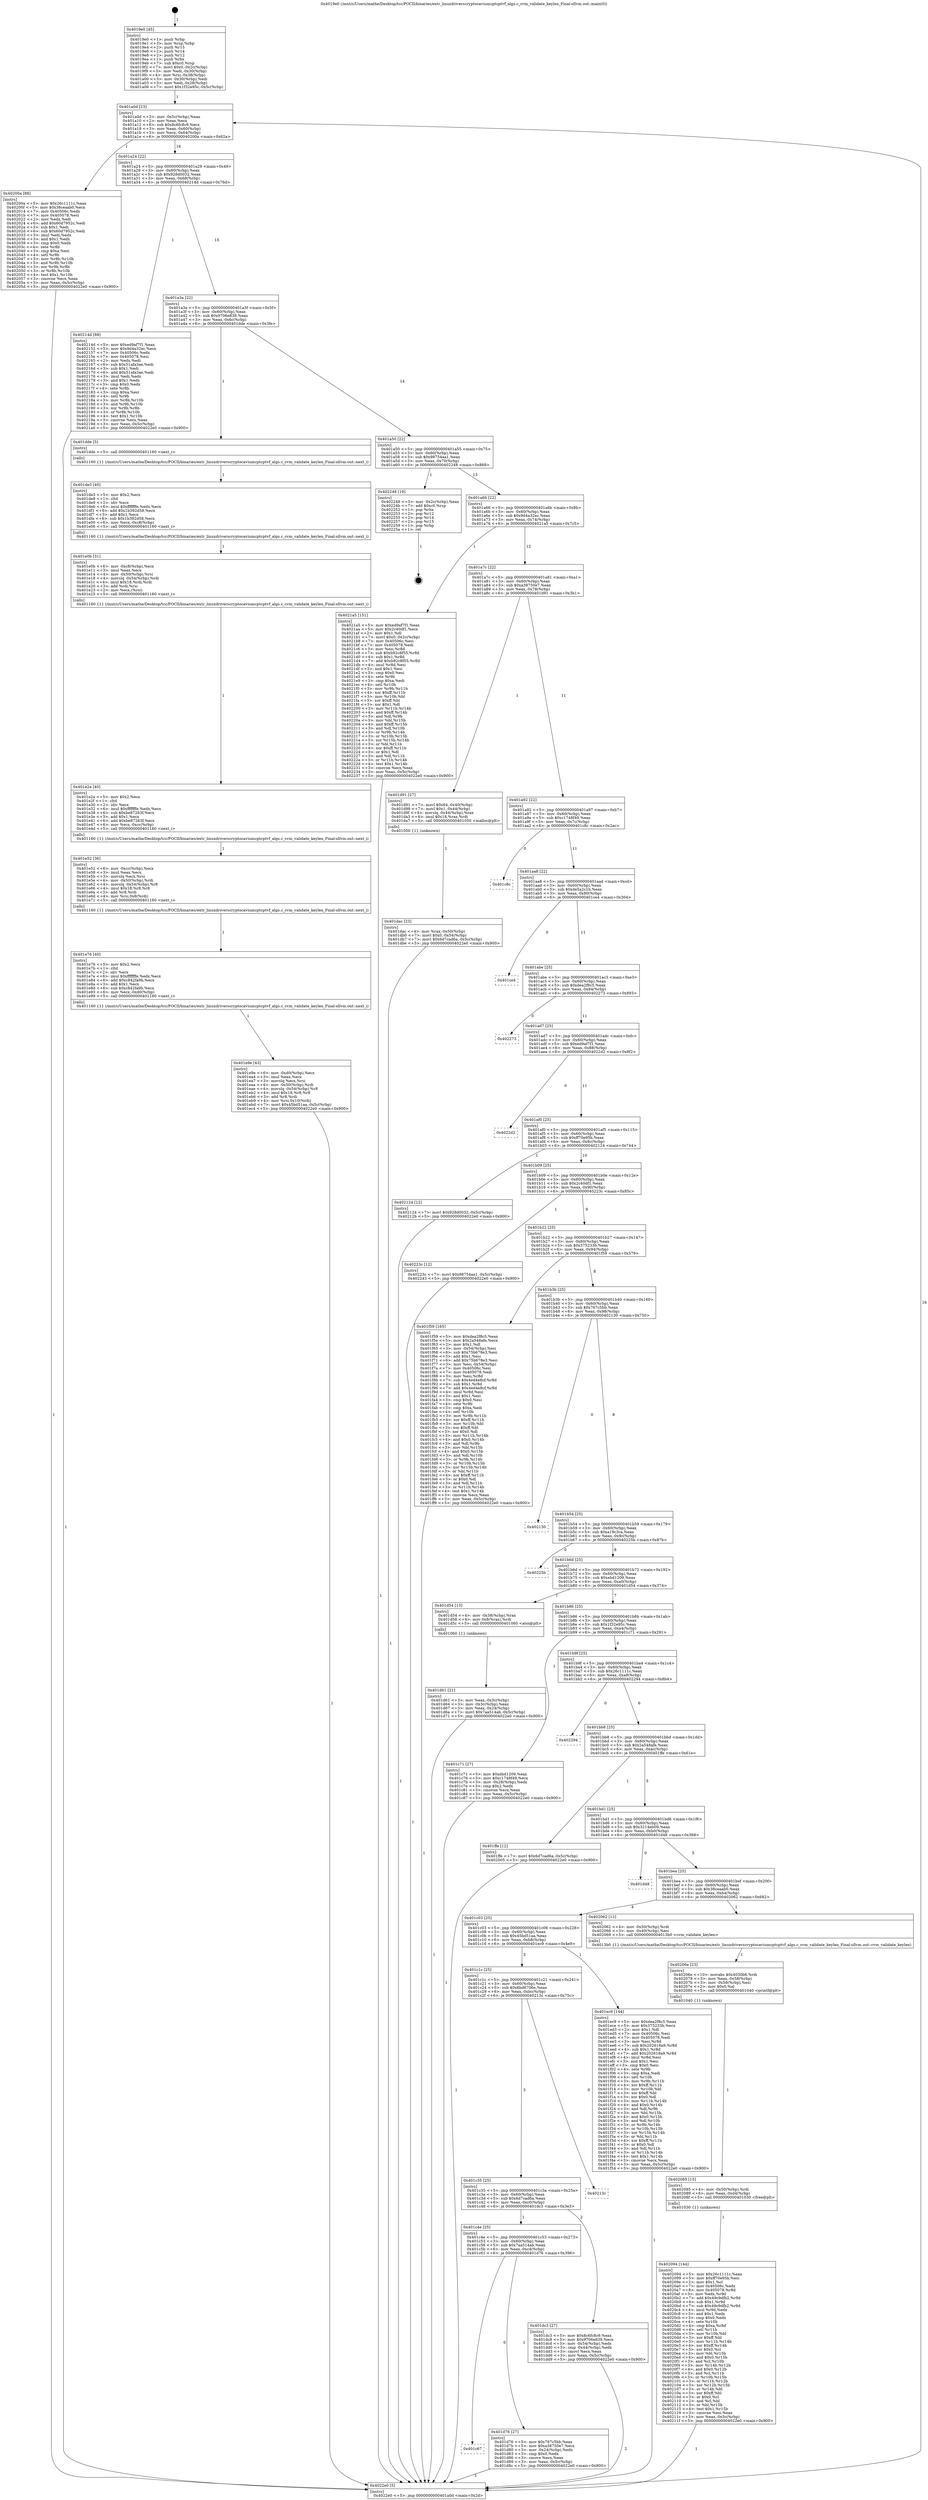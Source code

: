 digraph "0x4019e0" {
  label = "0x4019e0 (/mnt/c/Users/mathe/Desktop/tcc/POCII/binaries/extr_linuxdriverscryptocaviumcptcptvf_algs.c_cvm_validate_keylen_Final-ollvm.out::main(0))"
  labelloc = "t"
  node[shape=record]

  Entry [label="",width=0.3,height=0.3,shape=circle,fillcolor=black,style=filled]
  "0x401a0d" [label="{
     0x401a0d [23]\l
     | [instrs]\l
     &nbsp;&nbsp;0x401a0d \<+3\>: mov -0x5c(%rbp),%eax\l
     &nbsp;&nbsp;0x401a10 \<+2\>: mov %eax,%ecx\l
     &nbsp;&nbsp;0x401a12 \<+6\>: sub $0x8c6fc8c9,%ecx\l
     &nbsp;&nbsp;0x401a18 \<+3\>: mov %eax,-0x60(%rbp)\l
     &nbsp;&nbsp;0x401a1b \<+3\>: mov %ecx,-0x64(%rbp)\l
     &nbsp;&nbsp;0x401a1e \<+6\>: je 000000000040200a \<main+0x62a\>\l
  }"]
  "0x40200a" [label="{
     0x40200a [88]\l
     | [instrs]\l
     &nbsp;&nbsp;0x40200a \<+5\>: mov $0x26c1111c,%eax\l
     &nbsp;&nbsp;0x40200f \<+5\>: mov $0x38ceaab0,%ecx\l
     &nbsp;&nbsp;0x402014 \<+7\>: mov 0x40506c,%edx\l
     &nbsp;&nbsp;0x40201b \<+7\>: mov 0x405078,%esi\l
     &nbsp;&nbsp;0x402022 \<+2\>: mov %edx,%edi\l
     &nbsp;&nbsp;0x402024 \<+6\>: add $0x60d7952c,%edi\l
     &nbsp;&nbsp;0x40202a \<+3\>: sub $0x1,%edi\l
     &nbsp;&nbsp;0x40202d \<+6\>: sub $0x60d7952c,%edi\l
     &nbsp;&nbsp;0x402033 \<+3\>: imul %edi,%edx\l
     &nbsp;&nbsp;0x402036 \<+3\>: and $0x1,%edx\l
     &nbsp;&nbsp;0x402039 \<+3\>: cmp $0x0,%edx\l
     &nbsp;&nbsp;0x40203c \<+4\>: sete %r8b\l
     &nbsp;&nbsp;0x402040 \<+3\>: cmp $0xa,%esi\l
     &nbsp;&nbsp;0x402043 \<+4\>: setl %r9b\l
     &nbsp;&nbsp;0x402047 \<+3\>: mov %r8b,%r10b\l
     &nbsp;&nbsp;0x40204a \<+3\>: and %r9b,%r10b\l
     &nbsp;&nbsp;0x40204d \<+3\>: xor %r9b,%r8b\l
     &nbsp;&nbsp;0x402050 \<+3\>: or %r8b,%r10b\l
     &nbsp;&nbsp;0x402053 \<+4\>: test $0x1,%r10b\l
     &nbsp;&nbsp;0x402057 \<+3\>: cmovne %ecx,%eax\l
     &nbsp;&nbsp;0x40205a \<+3\>: mov %eax,-0x5c(%rbp)\l
     &nbsp;&nbsp;0x40205d \<+5\>: jmp 00000000004022e0 \<main+0x900\>\l
  }"]
  "0x401a24" [label="{
     0x401a24 [22]\l
     | [instrs]\l
     &nbsp;&nbsp;0x401a24 \<+5\>: jmp 0000000000401a29 \<main+0x49\>\l
     &nbsp;&nbsp;0x401a29 \<+3\>: mov -0x60(%rbp),%eax\l
     &nbsp;&nbsp;0x401a2c \<+5\>: sub $0x928d0032,%eax\l
     &nbsp;&nbsp;0x401a31 \<+3\>: mov %eax,-0x68(%rbp)\l
     &nbsp;&nbsp;0x401a34 \<+6\>: je 000000000040214d \<main+0x76d\>\l
  }"]
  Exit [label="",width=0.3,height=0.3,shape=circle,fillcolor=black,style=filled,peripheries=2]
  "0x40214d" [label="{
     0x40214d [88]\l
     | [instrs]\l
     &nbsp;&nbsp;0x40214d \<+5\>: mov $0xed9af7f1,%eax\l
     &nbsp;&nbsp;0x402152 \<+5\>: mov $0x9d4a32ec,%ecx\l
     &nbsp;&nbsp;0x402157 \<+7\>: mov 0x40506c,%edx\l
     &nbsp;&nbsp;0x40215e \<+7\>: mov 0x405078,%esi\l
     &nbsp;&nbsp;0x402165 \<+2\>: mov %edx,%edi\l
     &nbsp;&nbsp;0x402167 \<+6\>: sub $0x51afa3ae,%edi\l
     &nbsp;&nbsp;0x40216d \<+3\>: sub $0x1,%edi\l
     &nbsp;&nbsp;0x402170 \<+6\>: add $0x51afa3ae,%edi\l
     &nbsp;&nbsp;0x402176 \<+3\>: imul %edi,%edx\l
     &nbsp;&nbsp;0x402179 \<+3\>: and $0x1,%edx\l
     &nbsp;&nbsp;0x40217c \<+3\>: cmp $0x0,%edx\l
     &nbsp;&nbsp;0x40217f \<+4\>: sete %r8b\l
     &nbsp;&nbsp;0x402183 \<+3\>: cmp $0xa,%esi\l
     &nbsp;&nbsp;0x402186 \<+4\>: setl %r9b\l
     &nbsp;&nbsp;0x40218a \<+3\>: mov %r8b,%r10b\l
     &nbsp;&nbsp;0x40218d \<+3\>: and %r9b,%r10b\l
     &nbsp;&nbsp;0x402190 \<+3\>: xor %r9b,%r8b\l
     &nbsp;&nbsp;0x402193 \<+3\>: or %r8b,%r10b\l
     &nbsp;&nbsp;0x402196 \<+4\>: test $0x1,%r10b\l
     &nbsp;&nbsp;0x40219a \<+3\>: cmovne %ecx,%eax\l
     &nbsp;&nbsp;0x40219d \<+3\>: mov %eax,-0x5c(%rbp)\l
     &nbsp;&nbsp;0x4021a0 \<+5\>: jmp 00000000004022e0 \<main+0x900\>\l
  }"]
  "0x401a3a" [label="{
     0x401a3a [22]\l
     | [instrs]\l
     &nbsp;&nbsp;0x401a3a \<+5\>: jmp 0000000000401a3f \<main+0x5f\>\l
     &nbsp;&nbsp;0x401a3f \<+3\>: mov -0x60(%rbp),%eax\l
     &nbsp;&nbsp;0x401a42 \<+5\>: sub $0x9706e839,%eax\l
     &nbsp;&nbsp;0x401a47 \<+3\>: mov %eax,-0x6c(%rbp)\l
     &nbsp;&nbsp;0x401a4a \<+6\>: je 0000000000401dde \<main+0x3fe\>\l
  }"]
  "0x402094" [label="{
     0x402094 [144]\l
     | [instrs]\l
     &nbsp;&nbsp;0x402094 \<+5\>: mov $0x26c1111c,%eax\l
     &nbsp;&nbsp;0x402099 \<+5\>: mov $0xff70e95b,%esi\l
     &nbsp;&nbsp;0x40209e \<+2\>: mov $0x1,%cl\l
     &nbsp;&nbsp;0x4020a0 \<+7\>: mov 0x40506c,%edx\l
     &nbsp;&nbsp;0x4020a7 \<+8\>: mov 0x405078,%r8d\l
     &nbsp;&nbsp;0x4020af \<+3\>: mov %edx,%r9d\l
     &nbsp;&nbsp;0x4020b2 \<+7\>: add $0x49c9dfb2,%r9d\l
     &nbsp;&nbsp;0x4020b9 \<+4\>: sub $0x1,%r9d\l
     &nbsp;&nbsp;0x4020bd \<+7\>: sub $0x49c9dfb2,%r9d\l
     &nbsp;&nbsp;0x4020c4 \<+4\>: imul %r9d,%edx\l
     &nbsp;&nbsp;0x4020c8 \<+3\>: and $0x1,%edx\l
     &nbsp;&nbsp;0x4020cb \<+3\>: cmp $0x0,%edx\l
     &nbsp;&nbsp;0x4020ce \<+4\>: sete %r10b\l
     &nbsp;&nbsp;0x4020d2 \<+4\>: cmp $0xa,%r8d\l
     &nbsp;&nbsp;0x4020d6 \<+4\>: setl %r11b\l
     &nbsp;&nbsp;0x4020da \<+3\>: mov %r10b,%bl\l
     &nbsp;&nbsp;0x4020dd \<+3\>: xor $0xff,%bl\l
     &nbsp;&nbsp;0x4020e0 \<+3\>: mov %r11b,%r14b\l
     &nbsp;&nbsp;0x4020e3 \<+4\>: xor $0xff,%r14b\l
     &nbsp;&nbsp;0x4020e7 \<+3\>: xor $0x0,%cl\l
     &nbsp;&nbsp;0x4020ea \<+3\>: mov %bl,%r15b\l
     &nbsp;&nbsp;0x4020ed \<+4\>: and $0x0,%r15b\l
     &nbsp;&nbsp;0x4020f1 \<+3\>: and %cl,%r10b\l
     &nbsp;&nbsp;0x4020f4 \<+3\>: mov %r14b,%r12b\l
     &nbsp;&nbsp;0x4020f7 \<+4\>: and $0x0,%r12b\l
     &nbsp;&nbsp;0x4020fb \<+3\>: and %cl,%r11b\l
     &nbsp;&nbsp;0x4020fe \<+3\>: or %r10b,%r15b\l
     &nbsp;&nbsp;0x402101 \<+3\>: or %r11b,%r12b\l
     &nbsp;&nbsp;0x402104 \<+3\>: xor %r12b,%r15b\l
     &nbsp;&nbsp;0x402107 \<+3\>: or %r14b,%bl\l
     &nbsp;&nbsp;0x40210a \<+3\>: xor $0xff,%bl\l
     &nbsp;&nbsp;0x40210d \<+3\>: or $0x0,%cl\l
     &nbsp;&nbsp;0x402110 \<+2\>: and %cl,%bl\l
     &nbsp;&nbsp;0x402112 \<+3\>: or %bl,%r15b\l
     &nbsp;&nbsp;0x402115 \<+4\>: test $0x1,%r15b\l
     &nbsp;&nbsp;0x402119 \<+3\>: cmovne %esi,%eax\l
     &nbsp;&nbsp;0x40211c \<+3\>: mov %eax,-0x5c(%rbp)\l
     &nbsp;&nbsp;0x40211f \<+5\>: jmp 00000000004022e0 \<main+0x900\>\l
  }"]
  "0x401dde" [label="{
     0x401dde [5]\l
     | [instrs]\l
     &nbsp;&nbsp;0x401dde \<+5\>: call 0000000000401160 \<next_i\>\l
     | [calls]\l
     &nbsp;&nbsp;0x401160 \{1\} (/mnt/c/Users/mathe/Desktop/tcc/POCII/binaries/extr_linuxdriverscryptocaviumcptcptvf_algs.c_cvm_validate_keylen_Final-ollvm.out::next_i)\l
  }"]
  "0x401a50" [label="{
     0x401a50 [22]\l
     | [instrs]\l
     &nbsp;&nbsp;0x401a50 \<+5\>: jmp 0000000000401a55 \<main+0x75\>\l
     &nbsp;&nbsp;0x401a55 \<+3\>: mov -0x60(%rbp),%eax\l
     &nbsp;&nbsp;0x401a58 \<+5\>: sub $0x98754aa1,%eax\l
     &nbsp;&nbsp;0x401a5d \<+3\>: mov %eax,-0x70(%rbp)\l
     &nbsp;&nbsp;0x401a60 \<+6\>: je 0000000000402248 \<main+0x868\>\l
  }"]
  "0x402085" [label="{
     0x402085 [15]\l
     | [instrs]\l
     &nbsp;&nbsp;0x402085 \<+4\>: mov -0x50(%rbp),%rdi\l
     &nbsp;&nbsp;0x402089 \<+6\>: mov %eax,-0xd4(%rbp)\l
     &nbsp;&nbsp;0x40208f \<+5\>: call 0000000000401030 \<free@plt\>\l
     | [calls]\l
     &nbsp;&nbsp;0x401030 \{1\} (unknown)\l
  }"]
  "0x402248" [label="{
     0x402248 [19]\l
     | [instrs]\l
     &nbsp;&nbsp;0x402248 \<+3\>: mov -0x2c(%rbp),%eax\l
     &nbsp;&nbsp;0x40224b \<+7\>: add $0xc0,%rsp\l
     &nbsp;&nbsp;0x402252 \<+1\>: pop %rbx\l
     &nbsp;&nbsp;0x402253 \<+2\>: pop %r12\l
     &nbsp;&nbsp;0x402255 \<+2\>: pop %r14\l
     &nbsp;&nbsp;0x402257 \<+2\>: pop %r15\l
     &nbsp;&nbsp;0x402259 \<+1\>: pop %rbp\l
     &nbsp;&nbsp;0x40225a \<+1\>: ret\l
  }"]
  "0x401a66" [label="{
     0x401a66 [22]\l
     | [instrs]\l
     &nbsp;&nbsp;0x401a66 \<+5\>: jmp 0000000000401a6b \<main+0x8b\>\l
     &nbsp;&nbsp;0x401a6b \<+3\>: mov -0x60(%rbp),%eax\l
     &nbsp;&nbsp;0x401a6e \<+5\>: sub $0x9d4a32ec,%eax\l
     &nbsp;&nbsp;0x401a73 \<+3\>: mov %eax,-0x74(%rbp)\l
     &nbsp;&nbsp;0x401a76 \<+6\>: je 00000000004021a5 \<main+0x7c5\>\l
  }"]
  "0x40206e" [label="{
     0x40206e [23]\l
     | [instrs]\l
     &nbsp;&nbsp;0x40206e \<+10\>: movabs $0x4030b6,%rdi\l
     &nbsp;&nbsp;0x402078 \<+3\>: mov %eax,-0x58(%rbp)\l
     &nbsp;&nbsp;0x40207b \<+3\>: mov -0x58(%rbp),%esi\l
     &nbsp;&nbsp;0x40207e \<+2\>: mov $0x0,%al\l
     &nbsp;&nbsp;0x402080 \<+5\>: call 0000000000401040 \<printf@plt\>\l
     | [calls]\l
     &nbsp;&nbsp;0x401040 \{1\} (unknown)\l
  }"]
  "0x4021a5" [label="{
     0x4021a5 [151]\l
     | [instrs]\l
     &nbsp;&nbsp;0x4021a5 \<+5\>: mov $0xed9af7f1,%eax\l
     &nbsp;&nbsp;0x4021aa \<+5\>: mov $0x2c40df1,%ecx\l
     &nbsp;&nbsp;0x4021af \<+2\>: mov $0x1,%dl\l
     &nbsp;&nbsp;0x4021b1 \<+7\>: movl $0x0,-0x2c(%rbp)\l
     &nbsp;&nbsp;0x4021b8 \<+7\>: mov 0x40506c,%esi\l
     &nbsp;&nbsp;0x4021bf \<+7\>: mov 0x405078,%edi\l
     &nbsp;&nbsp;0x4021c6 \<+3\>: mov %esi,%r8d\l
     &nbsp;&nbsp;0x4021c9 \<+7\>: sub $0xb92c8f55,%r8d\l
     &nbsp;&nbsp;0x4021d0 \<+4\>: sub $0x1,%r8d\l
     &nbsp;&nbsp;0x4021d4 \<+7\>: add $0xb92c8f55,%r8d\l
     &nbsp;&nbsp;0x4021db \<+4\>: imul %r8d,%esi\l
     &nbsp;&nbsp;0x4021df \<+3\>: and $0x1,%esi\l
     &nbsp;&nbsp;0x4021e2 \<+3\>: cmp $0x0,%esi\l
     &nbsp;&nbsp;0x4021e5 \<+4\>: sete %r9b\l
     &nbsp;&nbsp;0x4021e9 \<+3\>: cmp $0xa,%edi\l
     &nbsp;&nbsp;0x4021ec \<+4\>: setl %r10b\l
     &nbsp;&nbsp;0x4021f0 \<+3\>: mov %r9b,%r11b\l
     &nbsp;&nbsp;0x4021f3 \<+4\>: xor $0xff,%r11b\l
     &nbsp;&nbsp;0x4021f7 \<+3\>: mov %r10b,%bl\l
     &nbsp;&nbsp;0x4021fa \<+3\>: xor $0xff,%bl\l
     &nbsp;&nbsp;0x4021fd \<+3\>: xor $0x1,%dl\l
     &nbsp;&nbsp;0x402200 \<+3\>: mov %r11b,%r14b\l
     &nbsp;&nbsp;0x402203 \<+4\>: and $0xff,%r14b\l
     &nbsp;&nbsp;0x402207 \<+3\>: and %dl,%r9b\l
     &nbsp;&nbsp;0x40220a \<+3\>: mov %bl,%r15b\l
     &nbsp;&nbsp;0x40220d \<+4\>: and $0xff,%r15b\l
     &nbsp;&nbsp;0x402211 \<+3\>: and %dl,%r10b\l
     &nbsp;&nbsp;0x402214 \<+3\>: or %r9b,%r14b\l
     &nbsp;&nbsp;0x402217 \<+3\>: or %r10b,%r15b\l
     &nbsp;&nbsp;0x40221a \<+3\>: xor %r15b,%r14b\l
     &nbsp;&nbsp;0x40221d \<+3\>: or %bl,%r11b\l
     &nbsp;&nbsp;0x402220 \<+4\>: xor $0xff,%r11b\l
     &nbsp;&nbsp;0x402224 \<+3\>: or $0x1,%dl\l
     &nbsp;&nbsp;0x402227 \<+3\>: and %dl,%r11b\l
     &nbsp;&nbsp;0x40222a \<+3\>: or %r11b,%r14b\l
     &nbsp;&nbsp;0x40222d \<+4\>: test $0x1,%r14b\l
     &nbsp;&nbsp;0x402231 \<+3\>: cmovne %ecx,%eax\l
     &nbsp;&nbsp;0x402234 \<+3\>: mov %eax,-0x5c(%rbp)\l
     &nbsp;&nbsp;0x402237 \<+5\>: jmp 00000000004022e0 \<main+0x900\>\l
  }"]
  "0x401a7c" [label="{
     0x401a7c [22]\l
     | [instrs]\l
     &nbsp;&nbsp;0x401a7c \<+5\>: jmp 0000000000401a81 \<main+0xa1\>\l
     &nbsp;&nbsp;0x401a81 \<+3\>: mov -0x60(%rbp),%eax\l
     &nbsp;&nbsp;0x401a84 \<+5\>: sub $0xa38750e7,%eax\l
     &nbsp;&nbsp;0x401a89 \<+3\>: mov %eax,-0x78(%rbp)\l
     &nbsp;&nbsp;0x401a8c \<+6\>: je 0000000000401d91 \<main+0x3b1\>\l
  }"]
  "0x401e9e" [label="{
     0x401e9e [43]\l
     | [instrs]\l
     &nbsp;&nbsp;0x401e9e \<+6\>: mov -0xd0(%rbp),%ecx\l
     &nbsp;&nbsp;0x401ea4 \<+3\>: imul %eax,%ecx\l
     &nbsp;&nbsp;0x401ea7 \<+3\>: movslq %ecx,%rsi\l
     &nbsp;&nbsp;0x401eaa \<+4\>: mov -0x50(%rbp),%rdi\l
     &nbsp;&nbsp;0x401eae \<+4\>: movslq -0x54(%rbp),%r8\l
     &nbsp;&nbsp;0x401eb2 \<+4\>: imul $0x18,%r8,%r8\l
     &nbsp;&nbsp;0x401eb6 \<+3\>: add %r8,%rdi\l
     &nbsp;&nbsp;0x401eb9 \<+4\>: mov %rsi,0x10(%rdi)\l
     &nbsp;&nbsp;0x401ebd \<+7\>: movl $0x45bd51aa,-0x5c(%rbp)\l
     &nbsp;&nbsp;0x401ec4 \<+5\>: jmp 00000000004022e0 \<main+0x900\>\l
  }"]
  "0x401d91" [label="{
     0x401d91 [27]\l
     | [instrs]\l
     &nbsp;&nbsp;0x401d91 \<+7\>: movl $0x64,-0x40(%rbp)\l
     &nbsp;&nbsp;0x401d98 \<+7\>: movl $0x1,-0x44(%rbp)\l
     &nbsp;&nbsp;0x401d9f \<+4\>: movslq -0x44(%rbp),%rax\l
     &nbsp;&nbsp;0x401da3 \<+4\>: imul $0x18,%rax,%rdi\l
     &nbsp;&nbsp;0x401da7 \<+5\>: call 0000000000401050 \<malloc@plt\>\l
     | [calls]\l
     &nbsp;&nbsp;0x401050 \{1\} (unknown)\l
  }"]
  "0x401a92" [label="{
     0x401a92 [22]\l
     | [instrs]\l
     &nbsp;&nbsp;0x401a92 \<+5\>: jmp 0000000000401a97 \<main+0xb7\>\l
     &nbsp;&nbsp;0x401a97 \<+3\>: mov -0x60(%rbp),%eax\l
     &nbsp;&nbsp;0x401a9a \<+5\>: sub $0xc1748f49,%eax\l
     &nbsp;&nbsp;0x401a9f \<+3\>: mov %eax,-0x7c(%rbp)\l
     &nbsp;&nbsp;0x401aa2 \<+6\>: je 0000000000401c8c \<main+0x2ac\>\l
  }"]
  "0x401e76" [label="{
     0x401e76 [40]\l
     | [instrs]\l
     &nbsp;&nbsp;0x401e76 \<+5\>: mov $0x2,%ecx\l
     &nbsp;&nbsp;0x401e7b \<+1\>: cltd\l
     &nbsp;&nbsp;0x401e7c \<+2\>: idiv %ecx\l
     &nbsp;&nbsp;0x401e7e \<+6\>: imul $0xfffffffe,%edx,%ecx\l
     &nbsp;&nbsp;0x401e84 \<+6\>: add $0xc842fa9b,%ecx\l
     &nbsp;&nbsp;0x401e8a \<+3\>: add $0x1,%ecx\l
     &nbsp;&nbsp;0x401e8d \<+6\>: sub $0xc842fa9b,%ecx\l
     &nbsp;&nbsp;0x401e93 \<+6\>: mov %ecx,-0xd0(%rbp)\l
     &nbsp;&nbsp;0x401e99 \<+5\>: call 0000000000401160 \<next_i\>\l
     | [calls]\l
     &nbsp;&nbsp;0x401160 \{1\} (/mnt/c/Users/mathe/Desktop/tcc/POCII/binaries/extr_linuxdriverscryptocaviumcptcptvf_algs.c_cvm_validate_keylen_Final-ollvm.out::next_i)\l
  }"]
  "0x401c8c" [label="{
     0x401c8c\l
  }", style=dashed]
  "0x401aa8" [label="{
     0x401aa8 [22]\l
     | [instrs]\l
     &nbsp;&nbsp;0x401aa8 \<+5\>: jmp 0000000000401aad \<main+0xcd\>\l
     &nbsp;&nbsp;0x401aad \<+3\>: mov -0x60(%rbp),%eax\l
     &nbsp;&nbsp;0x401ab0 \<+5\>: sub $0xde5a2c1b,%eax\l
     &nbsp;&nbsp;0x401ab5 \<+3\>: mov %eax,-0x80(%rbp)\l
     &nbsp;&nbsp;0x401ab8 \<+6\>: je 0000000000401ce4 \<main+0x304\>\l
  }"]
  "0x401e52" [label="{
     0x401e52 [36]\l
     | [instrs]\l
     &nbsp;&nbsp;0x401e52 \<+6\>: mov -0xcc(%rbp),%ecx\l
     &nbsp;&nbsp;0x401e58 \<+3\>: imul %eax,%ecx\l
     &nbsp;&nbsp;0x401e5b \<+3\>: movslq %ecx,%rsi\l
     &nbsp;&nbsp;0x401e5e \<+4\>: mov -0x50(%rbp),%rdi\l
     &nbsp;&nbsp;0x401e62 \<+4\>: movslq -0x54(%rbp),%r8\l
     &nbsp;&nbsp;0x401e66 \<+4\>: imul $0x18,%r8,%r8\l
     &nbsp;&nbsp;0x401e6a \<+3\>: add %r8,%rdi\l
     &nbsp;&nbsp;0x401e6d \<+4\>: mov %rsi,0x8(%rdi)\l
     &nbsp;&nbsp;0x401e71 \<+5\>: call 0000000000401160 \<next_i\>\l
     | [calls]\l
     &nbsp;&nbsp;0x401160 \{1\} (/mnt/c/Users/mathe/Desktop/tcc/POCII/binaries/extr_linuxdriverscryptocaviumcptcptvf_algs.c_cvm_validate_keylen_Final-ollvm.out::next_i)\l
  }"]
  "0x401ce4" [label="{
     0x401ce4\l
  }", style=dashed]
  "0x401abe" [label="{
     0x401abe [25]\l
     | [instrs]\l
     &nbsp;&nbsp;0x401abe \<+5\>: jmp 0000000000401ac3 \<main+0xe3\>\l
     &nbsp;&nbsp;0x401ac3 \<+3\>: mov -0x60(%rbp),%eax\l
     &nbsp;&nbsp;0x401ac6 \<+5\>: sub $0xdea2f8c5,%eax\l
     &nbsp;&nbsp;0x401acb \<+6\>: mov %eax,-0x84(%rbp)\l
     &nbsp;&nbsp;0x401ad1 \<+6\>: je 0000000000402273 \<main+0x893\>\l
  }"]
  "0x401e2a" [label="{
     0x401e2a [40]\l
     | [instrs]\l
     &nbsp;&nbsp;0x401e2a \<+5\>: mov $0x2,%ecx\l
     &nbsp;&nbsp;0x401e2f \<+1\>: cltd\l
     &nbsp;&nbsp;0x401e30 \<+2\>: idiv %ecx\l
     &nbsp;&nbsp;0x401e32 \<+6\>: imul $0xfffffffe,%edx,%ecx\l
     &nbsp;&nbsp;0x401e38 \<+6\>: sub $0xbe87263f,%ecx\l
     &nbsp;&nbsp;0x401e3e \<+3\>: add $0x1,%ecx\l
     &nbsp;&nbsp;0x401e41 \<+6\>: add $0xbe87263f,%ecx\l
     &nbsp;&nbsp;0x401e47 \<+6\>: mov %ecx,-0xcc(%rbp)\l
     &nbsp;&nbsp;0x401e4d \<+5\>: call 0000000000401160 \<next_i\>\l
     | [calls]\l
     &nbsp;&nbsp;0x401160 \{1\} (/mnt/c/Users/mathe/Desktop/tcc/POCII/binaries/extr_linuxdriverscryptocaviumcptcptvf_algs.c_cvm_validate_keylen_Final-ollvm.out::next_i)\l
  }"]
  "0x402273" [label="{
     0x402273\l
  }", style=dashed]
  "0x401ad7" [label="{
     0x401ad7 [25]\l
     | [instrs]\l
     &nbsp;&nbsp;0x401ad7 \<+5\>: jmp 0000000000401adc \<main+0xfc\>\l
     &nbsp;&nbsp;0x401adc \<+3\>: mov -0x60(%rbp),%eax\l
     &nbsp;&nbsp;0x401adf \<+5\>: sub $0xed9af7f1,%eax\l
     &nbsp;&nbsp;0x401ae4 \<+6\>: mov %eax,-0x88(%rbp)\l
     &nbsp;&nbsp;0x401aea \<+6\>: je 00000000004022d2 \<main+0x8f2\>\l
  }"]
  "0x401e0b" [label="{
     0x401e0b [31]\l
     | [instrs]\l
     &nbsp;&nbsp;0x401e0b \<+6\>: mov -0xc8(%rbp),%ecx\l
     &nbsp;&nbsp;0x401e11 \<+3\>: imul %eax,%ecx\l
     &nbsp;&nbsp;0x401e14 \<+4\>: mov -0x50(%rbp),%rsi\l
     &nbsp;&nbsp;0x401e18 \<+4\>: movslq -0x54(%rbp),%rdi\l
     &nbsp;&nbsp;0x401e1c \<+4\>: imul $0x18,%rdi,%rdi\l
     &nbsp;&nbsp;0x401e20 \<+3\>: add %rdi,%rsi\l
     &nbsp;&nbsp;0x401e23 \<+2\>: mov %ecx,(%rsi)\l
     &nbsp;&nbsp;0x401e25 \<+5\>: call 0000000000401160 \<next_i\>\l
     | [calls]\l
     &nbsp;&nbsp;0x401160 \{1\} (/mnt/c/Users/mathe/Desktop/tcc/POCII/binaries/extr_linuxdriverscryptocaviumcptcptvf_algs.c_cvm_validate_keylen_Final-ollvm.out::next_i)\l
  }"]
  "0x4022d2" [label="{
     0x4022d2\l
  }", style=dashed]
  "0x401af0" [label="{
     0x401af0 [25]\l
     | [instrs]\l
     &nbsp;&nbsp;0x401af0 \<+5\>: jmp 0000000000401af5 \<main+0x115\>\l
     &nbsp;&nbsp;0x401af5 \<+3\>: mov -0x60(%rbp),%eax\l
     &nbsp;&nbsp;0x401af8 \<+5\>: sub $0xff70e95b,%eax\l
     &nbsp;&nbsp;0x401afd \<+6\>: mov %eax,-0x8c(%rbp)\l
     &nbsp;&nbsp;0x401b03 \<+6\>: je 0000000000402124 \<main+0x744\>\l
  }"]
  "0x401de3" [label="{
     0x401de3 [40]\l
     | [instrs]\l
     &nbsp;&nbsp;0x401de3 \<+5\>: mov $0x2,%ecx\l
     &nbsp;&nbsp;0x401de8 \<+1\>: cltd\l
     &nbsp;&nbsp;0x401de9 \<+2\>: idiv %ecx\l
     &nbsp;&nbsp;0x401deb \<+6\>: imul $0xfffffffe,%edx,%ecx\l
     &nbsp;&nbsp;0x401df1 \<+6\>: add $0x1b392d58,%ecx\l
     &nbsp;&nbsp;0x401df7 \<+3\>: add $0x1,%ecx\l
     &nbsp;&nbsp;0x401dfa \<+6\>: sub $0x1b392d58,%ecx\l
     &nbsp;&nbsp;0x401e00 \<+6\>: mov %ecx,-0xc8(%rbp)\l
     &nbsp;&nbsp;0x401e06 \<+5\>: call 0000000000401160 \<next_i\>\l
     | [calls]\l
     &nbsp;&nbsp;0x401160 \{1\} (/mnt/c/Users/mathe/Desktop/tcc/POCII/binaries/extr_linuxdriverscryptocaviumcptcptvf_algs.c_cvm_validate_keylen_Final-ollvm.out::next_i)\l
  }"]
  "0x402124" [label="{
     0x402124 [12]\l
     | [instrs]\l
     &nbsp;&nbsp;0x402124 \<+7\>: movl $0x928d0032,-0x5c(%rbp)\l
     &nbsp;&nbsp;0x40212b \<+5\>: jmp 00000000004022e0 \<main+0x900\>\l
  }"]
  "0x401b09" [label="{
     0x401b09 [25]\l
     | [instrs]\l
     &nbsp;&nbsp;0x401b09 \<+5\>: jmp 0000000000401b0e \<main+0x12e\>\l
     &nbsp;&nbsp;0x401b0e \<+3\>: mov -0x60(%rbp),%eax\l
     &nbsp;&nbsp;0x401b11 \<+5\>: sub $0x2c40df1,%eax\l
     &nbsp;&nbsp;0x401b16 \<+6\>: mov %eax,-0x90(%rbp)\l
     &nbsp;&nbsp;0x401b1c \<+6\>: je 000000000040223c \<main+0x85c\>\l
  }"]
  "0x401dac" [label="{
     0x401dac [23]\l
     | [instrs]\l
     &nbsp;&nbsp;0x401dac \<+4\>: mov %rax,-0x50(%rbp)\l
     &nbsp;&nbsp;0x401db0 \<+7\>: movl $0x0,-0x54(%rbp)\l
     &nbsp;&nbsp;0x401db7 \<+7\>: movl $0x6d7cad6a,-0x5c(%rbp)\l
     &nbsp;&nbsp;0x401dbe \<+5\>: jmp 00000000004022e0 \<main+0x900\>\l
  }"]
  "0x40223c" [label="{
     0x40223c [12]\l
     | [instrs]\l
     &nbsp;&nbsp;0x40223c \<+7\>: movl $0x98754aa1,-0x5c(%rbp)\l
     &nbsp;&nbsp;0x402243 \<+5\>: jmp 00000000004022e0 \<main+0x900\>\l
  }"]
  "0x401b22" [label="{
     0x401b22 [25]\l
     | [instrs]\l
     &nbsp;&nbsp;0x401b22 \<+5\>: jmp 0000000000401b27 \<main+0x147\>\l
     &nbsp;&nbsp;0x401b27 \<+3\>: mov -0x60(%rbp),%eax\l
     &nbsp;&nbsp;0x401b2a \<+5\>: sub $0x375233b,%eax\l
     &nbsp;&nbsp;0x401b2f \<+6\>: mov %eax,-0x94(%rbp)\l
     &nbsp;&nbsp;0x401b35 \<+6\>: je 0000000000401f59 \<main+0x579\>\l
  }"]
  "0x401c67" [label="{
     0x401c67\l
  }", style=dashed]
  "0x401f59" [label="{
     0x401f59 [165]\l
     | [instrs]\l
     &nbsp;&nbsp;0x401f59 \<+5\>: mov $0xdea2f8c5,%eax\l
     &nbsp;&nbsp;0x401f5e \<+5\>: mov $0x2a548afe,%ecx\l
     &nbsp;&nbsp;0x401f63 \<+2\>: mov $0x1,%dl\l
     &nbsp;&nbsp;0x401f65 \<+3\>: mov -0x54(%rbp),%esi\l
     &nbsp;&nbsp;0x401f68 \<+6\>: sub $0x75b678e3,%esi\l
     &nbsp;&nbsp;0x401f6e \<+3\>: add $0x1,%esi\l
     &nbsp;&nbsp;0x401f71 \<+6\>: add $0x75b678e3,%esi\l
     &nbsp;&nbsp;0x401f77 \<+3\>: mov %esi,-0x54(%rbp)\l
     &nbsp;&nbsp;0x401f7a \<+7\>: mov 0x40506c,%esi\l
     &nbsp;&nbsp;0x401f81 \<+7\>: mov 0x405078,%edi\l
     &nbsp;&nbsp;0x401f88 \<+3\>: mov %esi,%r8d\l
     &nbsp;&nbsp;0x401f8b \<+7\>: sub $0x4ed4e8cf,%r8d\l
     &nbsp;&nbsp;0x401f92 \<+4\>: sub $0x1,%r8d\l
     &nbsp;&nbsp;0x401f96 \<+7\>: add $0x4ed4e8cf,%r8d\l
     &nbsp;&nbsp;0x401f9d \<+4\>: imul %r8d,%esi\l
     &nbsp;&nbsp;0x401fa1 \<+3\>: and $0x1,%esi\l
     &nbsp;&nbsp;0x401fa4 \<+3\>: cmp $0x0,%esi\l
     &nbsp;&nbsp;0x401fa7 \<+4\>: sete %r9b\l
     &nbsp;&nbsp;0x401fab \<+3\>: cmp $0xa,%edi\l
     &nbsp;&nbsp;0x401fae \<+4\>: setl %r10b\l
     &nbsp;&nbsp;0x401fb2 \<+3\>: mov %r9b,%r11b\l
     &nbsp;&nbsp;0x401fb5 \<+4\>: xor $0xff,%r11b\l
     &nbsp;&nbsp;0x401fb9 \<+3\>: mov %r10b,%bl\l
     &nbsp;&nbsp;0x401fbc \<+3\>: xor $0xff,%bl\l
     &nbsp;&nbsp;0x401fbf \<+3\>: xor $0x0,%dl\l
     &nbsp;&nbsp;0x401fc2 \<+3\>: mov %r11b,%r14b\l
     &nbsp;&nbsp;0x401fc5 \<+4\>: and $0x0,%r14b\l
     &nbsp;&nbsp;0x401fc9 \<+3\>: and %dl,%r9b\l
     &nbsp;&nbsp;0x401fcc \<+3\>: mov %bl,%r15b\l
     &nbsp;&nbsp;0x401fcf \<+4\>: and $0x0,%r15b\l
     &nbsp;&nbsp;0x401fd3 \<+3\>: and %dl,%r10b\l
     &nbsp;&nbsp;0x401fd6 \<+3\>: or %r9b,%r14b\l
     &nbsp;&nbsp;0x401fd9 \<+3\>: or %r10b,%r15b\l
     &nbsp;&nbsp;0x401fdc \<+3\>: xor %r15b,%r14b\l
     &nbsp;&nbsp;0x401fdf \<+3\>: or %bl,%r11b\l
     &nbsp;&nbsp;0x401fe2 \<+4\>: xor $0xff,%r11b\l
     &nbsp;&nbsp;0x401fe6 \<+3\>: or $0x0,%dl\l
     &nbsp;&nbsp;0x401fe9 \<+3\>: and %dl,%r11b\l
     &nbsp;&nbsp;0x401fec \<+3\>: or %r11b,%r14b\l
     &nbsp;&nbsp;0x401fef \<+4\>: test $0x1,%r14b\l
     &nbsp;&nbsp;0x401ff3 \<+3\>: cmovne %ecx,%eax\l
     &nbsp;&nbsp;0x401ff6 \<+3\>: mov %eax,-0x5c(%rbp)\l
     &nbsp;&nbsp;0x401ff9 \<+5\>: jmp 00000000004022e0 \<main+0x900\>\l
  }"]
  "0x401b3b" [label="{
     0x401b3b [25]\l
     | [instrs]\l
     &nbsp;&nbsp;0x401b3b \<+5\>: jmp 0000000000401b40 \<main+0x160\>\l
     &nbsp;&nbsp;0x401b40 \<+3\>: mov -0x60(%rbp),%eax\l
     &nbsp;&nbsp;0x401b43 \<+5\>: sub $0x767c5bb,%eax\l
     &nbsp;&nbsp;0x401b48 \<+6\>: mov %eax,-0x98(%rbp)\l
     &nbsp;&nbsp;0x401b4e \<+6\>: je 0000000000402130 \<main+0x750\>\l
  }"]
  "0x401d76" [label="{
     0x401d76 [27]\l
     | [instrs]\l
     &nbsp;&nbsp;0x401d76 \<+5\>: mov $0x767c5bb,%eax\l
     &nbsp;&nbsp;0x401d7b \<+5\>: mov $0xa38750e7,%ecx\l
     &nbsp;&nbsp;0x401d80 \<+3\>: mov -0x24(%rbp),%edx\l
     &nbsp;&nbsp;0x401d83 \<+3\>: cmp $0x0,%edx\l
     &nbsp;&nbsp;0x401d86 \<+3\>: cmove %ecx,%eax\l
     &nbsp;&nbsp;0x401d89 \<+3\>: mov %eax,-0x5c(%rbp)\l
     &nbsp;&nbsp;0x401d8c \<+5\>: jmp 00000000004022e0 \<main+0x900\>\l
  }"]
  "0x402130" [label="{
     0x402130\l
  }", style=dashed]
  "0x401b54" [label="{
     0x401b54 [25]\l
     | [instrs]\l
     &nbsp;&nbsp;0x401b54 \<+5\>: jmp 0000000000401b59 \<main+0x179\>\l
     &nbsp;&nbsp;0x401b59 \<+3\>: mov -0x60(%rbp),%eax\l
     &nbsp;&nbsp;0x401b5c \<+5\>: sub $0xa19c3ca,%eax\l
     &nbsp;&nbsp;0x401b61 \<+6\>: mov %eax,-0x9c(%rbp)\l
     &nbsp;&nbsp;0x401b67 \<+6\>: je 000000000040225b \<main+0x87b\>\l
  }"]
  "0x401c4e" [label="{
     0x401c4e [25]\l
     | [instrs]\l
     &nbsp;&nbsp;0x401c4e \<+5\>: jmp 0000000000401c53 \<main+0x273\>\l
     &nbsp;&nbsp;0x401c53 \<+3\>: mov -0x60(%rbp),%eax\l
     &nbsp;&nbsp;0x401c56 \<+5\>: sub $0x7aa514ab,%eax\l
     &nbsp;&nbsp;0x401c5b \<+6\>: mov %eax,-0xc4(%rbp)\l
     &nbsp;&nbsp;0x401c61 \<+6\>: je 0000000000401d76 \<main+0x396\>\l
  }"]
  "0x40225b" [label="{
     0x40225b\l
  }", style=dashed]
  "0x401b6d" [label="{
     0x401b6d [25]\l
     | [instrs]\l
     &nbsp;&nbsp;0x401b6d \<+5\>: jmp 0000000000401b72 \<main+0x192\>\l
     &nbsp;&nbsp;0x401b72 \<+3\>: mov -0x60(%rbp),%eax\l
     &nbsp;&nbsp;0x401b75 \<+5\>: sub $0xebd1209,%eax\l
     &nbsp;&nbsp;0x401b7a \<+6\>: mov %eax,-0xa0(%rbp)\l
     &nbsp;&nbsp;0x401b80 \<+6\>: je 0000000000401d54 \<main+0x374\>\l
  }"]
  "0x401dc3" [label="{
     0x401dc3 [27]\l
     | [instrs]\l
     &nbsp;&nbsp;0x401dc3 \<+5\>: mov $0x8c6fc8c9,%eax\l
     &nbsp;&nbsp;0x401dc8 \<+5\>: mov $0x9706e839,%ecx\l
     &nbsp;&nbsp;0x401dcd \<+3\>: mov -0x54(%rbp),%edx\l
     &nbsp;&nbsp;0x401dd0 \<+3\>: cmp -0x44(%rbp),%edx\l
     &nbsp;&nbsp;0x401dd3 \<+3\>: cmovl %ecx,%eax\l
     &nbsp;&nbsp;0x401dd6 \<+3\>: mov %eax,-0x5c(%rbp)\l
     &nbsp;&nbsp;0x401dd9 \<+5\>: jmp 00000000004022e0 \<main+0x900\>\l
  }"]
  "0x401d54" [label="{
     0x401d54 [13]\l
     | [instrs]\l
     &nbsp;&nbsp;0x401d54 \<+4\>: mov -0x38(%rbp),%rax\l
     &nbsp;&nbsp;0x401d58 \<+4\>: mov 0x8(%rax),%rdi\l
     &nbsp;&nbsp;0x401d5c \<+5\>: call 0000000000401060 \<atoi@plt\>\l
     | [calls]\l
     &nbsp;&nbsp;0x401060 \{1\} (unknown)\l
  }"]
  "0x401b86" [label="{
     0x401b86 [25]\l
     | [instrs]\l
     &nbsp;&nbsp;0x401b86 \<+5\>: jmp 0000000000401b8b \<main+0x1ab\>\l
     &nbsp;&nbsp;0x401b8b \<+3\>: mov -0x60(%rbp),%eax\l
     &nbsp;&nbsp;0x401b8e \<+5\>: sub $0x1f32e95c,%eax\l
     &nbsp;&nbsp;0x401b93 \<+6\>: mov %eax,-0xa4(%rbp)\l
     &nbsp;&nbsp;0x401b99 \<+6\>: je 0000000000401c71 \<main+0x291\>\l
  }"]
  "0x401c35" [label="{
     0x401c35 [25]\l
     | [instrs]\l
     &nbsp;&nbsp;0x401c35 \<+5\>: jmp 0000000000401c3a \<main+0x25a\>\l
     &nbsp;&nbsp;0x401c3a \<+3\>: mov -0x60(%rbp),%eax\l
     &nbsp;&nbsp;0x401c3d \<+5\>: sub $0x6d7cad6a,%eax\l
     &nbsp;&nbsp;0x401c42 \<+6\>: mov %eax,-0xc0(%rbp)\l
     &nbsp;&nbsp;0x401c48 \<+6\>: je 0000000000401dc3 \<main+0x3e3\>\l
  }"]
  "0x401c71" [label="{
     0x401c71 [27]\l
     | [instrs]\l
     &nbsp;&nbsp;0x401c71 \<+5\>: mov $0xebd1209,%eax\l
     &nbsp;&nbsp;0x401c76 \<+5\>: mov $0xc1748f49,%ecx\l
     &nbsp;&nbsp;0x401c7b \<+3\>: mov -0x28(%rbp),%edx\l
     &nbsp;&nbsp;0x401c7e \<+3\>: cmp $0x2,%edx\l
     &nbsp;&nbsp;0x401c81 \<+3\>: cmovne %ecx,%eax\l
     &nbsp;&nbsp;0x401c84 \<+3\>: mov %eax,-0x5c(%rbp)\l
     &nbsp;&nbsp;0x401c87 \<+5\>: jmp 00000000004022e0 \<main+0x900\>\l
  }"]
  "0x401b9f" [label="{
     0x401b9f [25]\l
     | [instrs]\l
     &nbsp;&nbsp;0x401b9f \<+5\>: jmp 0000000000401ba4 \<main+0x1c4\>\l
     &nbsp;&nbsp;0x401ba4 \<+3\>: mov -0x60(%rbp),%eax\l
     &nbsp;&nbsp;0x401ba7 \<+5\>: sub $0x26c1111c,%eax\l
     &nbsp;&nbsp;0x401bac \<+6\>: mov %eax,-0xa8(%rbp)\l
     &nbsp;&nbsp;0x401bb2 \<+6\>: je 0000000000402294 \<main+0x8b4\>\l
  }"]
  "0x4022e0" [label="{
     0x4022e0 [5]\l
     | [instrs]\l
     &nbsp;&nbsp;0x4022e0 \<+5\>: jmp 0000000000401a0d \<main+0x2d\>\l
  }"]
  "0x4019e0" [label="{
     0x4019e0 [45]\l
     | [instrs]\l
     &nbsp;&nbsp;0x4019e0 \<+1\>: push %rbp\l
     &nbsp;&nbsp;0x4019e1 \<+3\>: mov %rsp,%rbp\l
     &nbsp;&nbsp;0x4019e4 \<+2\>: push %r15\l
     &nbsp;&nbsp;0x4019e6 \<+2\>: push %r14\l
     &nbsp;&nbsp;0x4019e8 \<+2\>: push %r12\l
     &nbsp;&nbsp;0x4019ea \<+1\>: push %rbx\l
     &nbsp;&nbsp;0x4019eb \<+7\>: sub $0xc0,%rsp\l
     &nbsp;&nbsp;0x4019f2 \<+7\>: movl $0x0,-0x2c(%rbp)\l
     &nbsp;&nbsp;0x4019f9 \<+3\>: mov %edi,-0x30(%rbp)\l
     &nbsp;&nbsp;0x4019fc \<+4\>: mov %rsi,-0x38(%rbp)\l
     &nbsp;&nbsp;0x401a00 \<+3\>: mov -0x30(%rbp),%edi\l
     &nbsp;&nbsp;0x401a03 \<+3\>: mov %edi,-0x28(%rbp)\l
     &nbsp;&nbsp;0x401a06 \<+7\>: movl $0x1f32e95c,-0x5c(%rbp)\l
  }"]
  "0x401d61" [label="{
     0x401d61 [21]\l
     | [instrs]\l
     &nbsp;&nbsp;0x401d61 \<+3\>: mov %eax,-0x3c(%rbp)\l
     &nbsp;&nbsp;0x401d64 \<+3\>: mov -0x3c(%rbp),%eax\l
     &nbsp;&nbsp;0x401d67 \<+3\>: mov %eax,-0x24(%rbp)\l
     &nbsp;&nbsp;0x401d6a \<+7\>: movl $0x7aa514ab,-0x5c(%rbp)\l
     &nbsp;&nbsp;0x401d71 \<+5\>: jmp 00000000004022e0 \<main+0x900\>\l
  }"]
  "0x40213c" [label="{
     0x40213c\l
  }", style=dashed]
  "0x402294" [label="{
     0x402294\l
  }", style=dashed]
  "0x401bb8" [label="{
     0x401bb8 [25]\l
     | [instrs]\l
     &nbsp;&nbsp;0x401bb8 \<+5\>: jmp 0000000000401bbd \<main+0x1dd\>\l
     &nbsp;&nbsp;0x401bbd \<+3\>: mov -0x60(%rbp),%eax\l
     &nbsp;&nbsp;0x401bc0 \<+5\>: sub $0x2a548afe,%eax\l
     &nbsp;&nbsp;0x401bc5 \<+6\>: mov %eax,-0xac(%rbp)\l
     &nbsp;&nbsp;0x401bcb \<+6\>: je 0000000000401ffe \<main+0x61e\>\l
  }"]
  "0x401c1c" [label="{
     0x401c1c [25]\l
     | [instrs]\l
     &nbsp;&nbsp;0x401c1c \<+5\>: jmp 0000000000401c21 \<main+0x241\>\l
     &nbsp;&nbsp;0x401c21 \<+3\>: mov -0x60(%rbp),%eax\l
     &nbsp;&nbsp;0x401c24 \<+5\>: sub $0x6bd6706e,%eax\l
     &nbsp;&nbsp;0x401c29 \<+6\>: mov %eax,-0xbc(%rbp)\l
     &nbsp;&nbsp;0x401c2f \<+6\>: je 000000000040213c \<main+0x75c\>\l
  }"]
  "0x401ffe" [label="{
     0x401ffe [12]\l
     | [instrs]\l
     &nbsp;&nbsp;0x401ffe \<+7\>: movl $0x6d7cad6a,-0x5c(%rbp)\l
     &nbsp;&nbsp;0x402005 \<+5\>: jmp 00000000004022e0 \<main+0x900\>\l
  }"]
  "0x401bd1" [label="{
     0x401bd1 [25]\l
     | [instrs]\l
     &nbsp;&nbsp;0x401bd1 \<+5\>: jmp 0000000000401bd6 \<main+0x1f6\>\l
     &nbsp;&nbsp;0x401bd6 \<+3\>: mov -0x60(%rbp),%eax\l
     &nbsp;&nbsp;0x401bd9 \<+5\>: sub $0x3214eb09,%eax\l
     &nbsp;&nbsp;0x401bde \<+6\>: mov %eax,-0xb0(%rbp)\l
     &nbsp;&nbsp;0x401be4 \<+6\>: je 0000000000401d48 \<main+0x368\>\l
  }"]
  "0x401ec9" [label="{
     0x401ec9 [144]\l
     | [instrs]\l
     &nbsp;&nbsp;0x401ec9 \<+5\>: mov $0xdea2f8c5,%eax\l
     &nbsp;&nbsp;0x401ece \<+5\>: mov $0x375233b,%ecx\l
     &nbsp;&nbsp;0x401ed3 \<+2\>: mov $0x1,%dl\l
     &nbsp;&nbsp;0x401ed5 \<+7\>: mov 0x40506c,%esi\l
     &nbsp;&nbsp;0x401edc \<+7\>: mov 0x405078,%edi\l
     &nbsp;&nbsp;0x401ee3 \<+3\>: mov %esi,%r8d\l
     &nbsp;&nbsp;0x401ee6 \<+7\>: sub $0x202618a9,%r8d\l
     &nbsp;&nbsp;0x401eed \<+4\>: sub $0x1,%r8d\l
     &nbsp;&nbsp;0x401ef1 \<+7\>: add $0x202618a9,%r8d\l
     &nbsp;&nbsp;0x401ef8 \<+4\>: imul %r8d,%esi\l
     &nbsp;&nbsp;0x401efc \<+3\>: and $0x1,%esi\l
     &nbsp;&nbsp;0x401eff \<+3\>: cmp $0x0,%esi\l
     &nbsp;&nbsp;0x401f02 \<+4\>: sete %r9b\l
     &nbsp;&nbsp;0x401f06 \<+3\>: cmp $0xa,%edi\l
     &nbsp;&nbsp;0x401f09 \<+4\>: setl %r10b\l
     &nbsp;&nbsp;0x401f0d \<+3\>: mov %r9b,%r11b\l
     &nbsp;&nbsp;0x401f10 \<+4\>: xor $0xff,%r11b\l
     &nbsp;&nbsp;0x401f14 \<+3\>: mov %r10b,%bl\l
     &nbsp;&nbsp;0x401f17 \<+3\>: xor $0xff,%bl\l
     &nbsp;&nbsp;0x401f1a \<+3\>: xor $0x0,%dl\l
     &nbsp;&nbsp;0x401f1d \<+3\>: mov %r11b,%r14b\l
     &nbsp;&nbsp;0x401f20 \<+4\>: and $0x0,%r14b\l
     &nbsp;&nbsp;0x401f24 \<+3\>: and %dl,%r9b\l
     &nbsp;&nbsp;0x401f27 \<+3\>: mov %bl,%r15b\l
     &nbsp;&nbsp;0x401f2a \<+4\>: and $0x0,%r15b\l
     &nbsp;&nbsp;0x401f2e \<+3\>: and %dl,%r10b\l
     &nbsp;&nbsp;0x401f31 \<+3\>: or %r9b,%r14b\l
     &nbsp;&nbsp;0x401f34 \<+3\>: or %r10b,%r15b\l
     &nbsp;&nbsp;0x401f37 \<+3\>: xor %r15b,%r14b\l
     &nbsp;&nbsp;0x401f3a \<+3\>: or %bl,%r11b\l
     &nbsp;&nbsp;0x401f3d \<+4\>: xor $0xff,%r11b\l
     &nbsp;&nbsp;0x401f41 \<+3\>: or $0x0,%dl\l
     &nbsp;&nbsp;0x401f44 \<+3\>: and %dl,%r11b\l
     &nbsp;&nbsp;0x401f47 \<+3\>: or %r11b,%r14b\l
     &nbsp;&nbsp;0x401f4a \<+4\>: test $0x1,%r14b\l
     &nbsp;&nbsp;0x401f4e \<+3\>: cmovne %ecx,%eax\l
     &nbsp;&nbsp;0x401f51 \<+3\>: mov %eax,-0x5c(%rbp)\l
     &nbsp;&nbsp;0x401f54 \<+5\>: jmp 00000000004022e0 \<main+0x900\>\l
  }"]
  "0x401d48" [label="{
     0x401d48\l
  }", style=dashed]
  "0x401bea" [label="{
     0x401bea [25]\l
     | [instrs]\l
     &nbsp;&nbsp;0x401bea \<+5\>: jmp 0000000000401bef \<main+0x20f\>\l
     &nbsp;&nbsp;0x401bef \<+3\>: mov -0x60(%rbp),%eax\l
     &nbsp;&nbsp;0x401bf2 \<+5\>: sub $0x38ceaab0,%eax\l
     &nbsp;&nbsp;0x401bf7 \<+6\>: mov %eax,-0xb4(%rbp)\l
     &nbsp;&nbsp;0x401bfd \<+6\>: je 0000000000402062 \<main+0x682\>\l
  }"]
  "0x401c03" [label="{
     0x401c03 [25]\l
     | [instrs]\l
     &nbsp;&nbsp;0x401c03 \<+5\>: jmp 0000000000401c08 \<main+0x228\>\l
     &nbsp;&nbsp;0x401c08 \<+3\>: mov -0x60(%rbp),%eax\l
     &nbsp;&nbsp;0x401c0b \<+5\>: sub $0x45bd51aa,%eax\l
     &nbsp;&nbsp;0x401c10 \<+6\>: mov %eax,-0xb8(%rbp)\l
     &nbsp;&nbsp;0x401c16 \<+6\>: je 0000000000401ec9 \<main+0x4e9\>\l
  }"]
  "0x402062" [label="{
     0x402062 [12]\l
     | [instrs]\l
     &nbsp;&nbsp;0x402062 \<+4\>: mov -0x50(%rbp),%rdi\l
     &nbsp;&nbsp;0x402066 \<+3\>: mov -0x40(%rbp),%esi\l
     &nbsp;&nbsp;0x402069 \<+5\>: call 00000000004013b0 \<cvm_validate_keylen\>\l
     | [calls]\l
     &nbsp;&nbsp;0x4013b0 \{1\} (/mnt/c/Users/mathe/Desktop/tcc/POCII/binaries/extr_linuxdriverscryptocaviumcptcptvf_algs.c_cvm_validate_keylen_Final-ollvm.out::cvm_validate_keylen)\l
  }"]
  Entry -> "0x4019e0" [label=" 1"]
  "0x401a0d" -> "0x40200a" [label=" 1"]
  "0x401a0d" -> "0x401a24" [label=" 16"]
  "0x402248" -> Exit [label=" 1"]
  "0x401a24" -> "0x40214d" [label=" 1"]
  "0x401a24" -> "0x401a3a" [label=" 15"]
  "0x40223c" -> "0x4022e0" [label=" 1"]
  "0x401a3a" -> "0x401dde" [label=" 1"]
  "0x401a3a" -> "0x401a50" [label=" 14"]
  "0x4021a5" -> "0x4022e0" [label=" 1"]
  "0x401a50" -> "0x402248" [label=" 1"]
  "0x401a50" -> "0x401a66" [label=" 13"]
  "0x40214d" -> "0x4022e0" [label=" 1"]
  "0x401a66" -> "0x4021a5" [label=" 1"]
  "0x401a66" -> "0x401a7c" [label=" 12"]
  "0x402124" -> "0x4022e0" [label=" 1"]
  "0x401a7c" -> "0x401d91" [label=" 1"]
  "0x401a7c" -> "0x401a92" [label=" 11"]
  "0x402094" -> "0x4022e0" [label=" 1"]
  "0x401a92" -> "0x401c8c" [label=" 0"]
  "0x401a92" -> "0x401aa8" [label=" 11"]
  "0x402085" -> "0x402094" [label=" 1"]
  "0x401aa8" -> "0x401ce4" [label=" 0"]
  "0x401aa8" -> "0x401abe" [label=" 11"]
  "0x40206e" -> "0x402085" [label=" 1"]
  "0x401abe" -> "0x402273" [label=" 0"]
  "0x401abe" -> "0x401ad7" [label=" 11"]
  "0x402062" -> "0x40206e" [label=" 1"]
  "0x401ad7" -> "0x4022d2" [label=" 0"]
  "0x401ad7" -> "0x401af0" [label=" 11"]
  "0x40200a" -> "0x4022e0" [label=" 1"]
  "0x401af0" -> "0x402124" [label=" 1"]
  "0x401af0" -> "0x401b09" [label=" 10"]
  "0x401ffe" -> "0x4022e0" [label=" 1"]
  "0x401b09" -> "0x40223c" [label=" 1"]
  "0x401b09" -> "0x401b22" [label=" 9"]
  "0x401f59" -> "0x4022e0" [label=" 1"]
  "0x401b22" -> "0x401f59" [label=" 1"]
  "0x401b22" -> "0x401b3b" [label=" 8"]
  "0x401ec9" -> "0x4022e0" [label=" 1"]
  "0x401b3b" -> "0x402130" [label=" 0"]
  "0x401b3b" -> "0x401b54" [label=" 8"]
  "0x401e9e" -> "0x4022e0" [label=" 1"]
  "0x401b54" -> "0x40225b" [label=" 0"]
  "0x401b54" -> "0x401b6d" [label=" 8"]
  "0x401e52" -> "0x401e76" [label=" 1"]
  "0x401b6d" -> "0x401d54" [label=" 1"]
  "0x401b6d" -> "0x401b86" [label=" 7"]
  "0x401e2a" -> "0x401e52" [label=" 1"]
  "0x401b86" -> "0x401c71" [label=" 1"]
  "0x401b86" -> "0x401b9f" [label=" 6"]
  "0x401c71" -> "0x4022e0" [label=" 1"]
  "0x4019e0" -> "0x401a0d" [label=" 1"]
  "0x4022e0" -> "0x401a0d" [label=" 16"]
  "0x401d54" -> "0x401d61" [label=" 1"]
  "0x401d61" -> "0x4022e0" [label=" 1"]
  "0x401de3" -> "0x401e0b" [label=" 1"]
  "0x401b9f" -> "0x402294" [label=" 0"]
  "0x401b9f" -> "0x401bb8" [label=" 6"]
  "0x401dde" -> "0x401de3" [label=" 1"]
  "0x401bb8" -> "0x401ffe" [label=" 1"]
  "0x401bb8" -> "0x401bd1" [label=" 5"]
  "0x401dac" -> "0x4022e0" [label=" 1"]
  "0x401bd1" -> "0x401d48" [label=" 0"]
  "0x401bd1" -> "0x401bea" [label=" 5"]
  "0x401d91" -> "0x401dac" [label=" 1"]
  "0x401bea" -> "0x402062" [label=" 1"]
  "0x401bea" -> "0x401c03" [label=" 4"]
  "0x401d76" -> "0x4022e0" [label=" 1"]
  "0x401c03" -> "0x401ec9" [label=" 1"]
  "0x401c03" -> "0x401c1c" [label=" 3"]
  "0x401dc3" -> "0x4022e0" [label=" 2"]
  "0x401c1c" -> "0x40213c" [label=" 0"]
  "0x401c1c" -> "0x401c35" [label=" 3"]
  "0x401e0b" -> "0x401e2a" [label=" 1"]
  "0x401c35" -> "0x401dc3" [label=" 2"]
  "0x401c35" -> "0x401c4e" [label=" 1"]
  "0x401e76" -> "0x401e9e" [label=" 1"]
  "0x401c4e" -> "0x401d76" [label=" 1"]
  "0x401c4e" -> "0x401c67" [label=" 0"]
}
